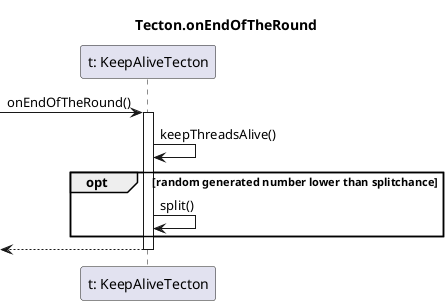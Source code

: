 @startuml endofround_tecton

title Tecton.onEndOfTheRound

participant "t: KeepAliveTecton" as tecton

-> tecton: onEndOfTheRound()
activate tecton

tecton -> tecton: keepThreadsAlive()

opt random generated number lower than splitchance
	tecton -> tecton: split()
end

<-- tecton
deactivate tecton
@enduml
